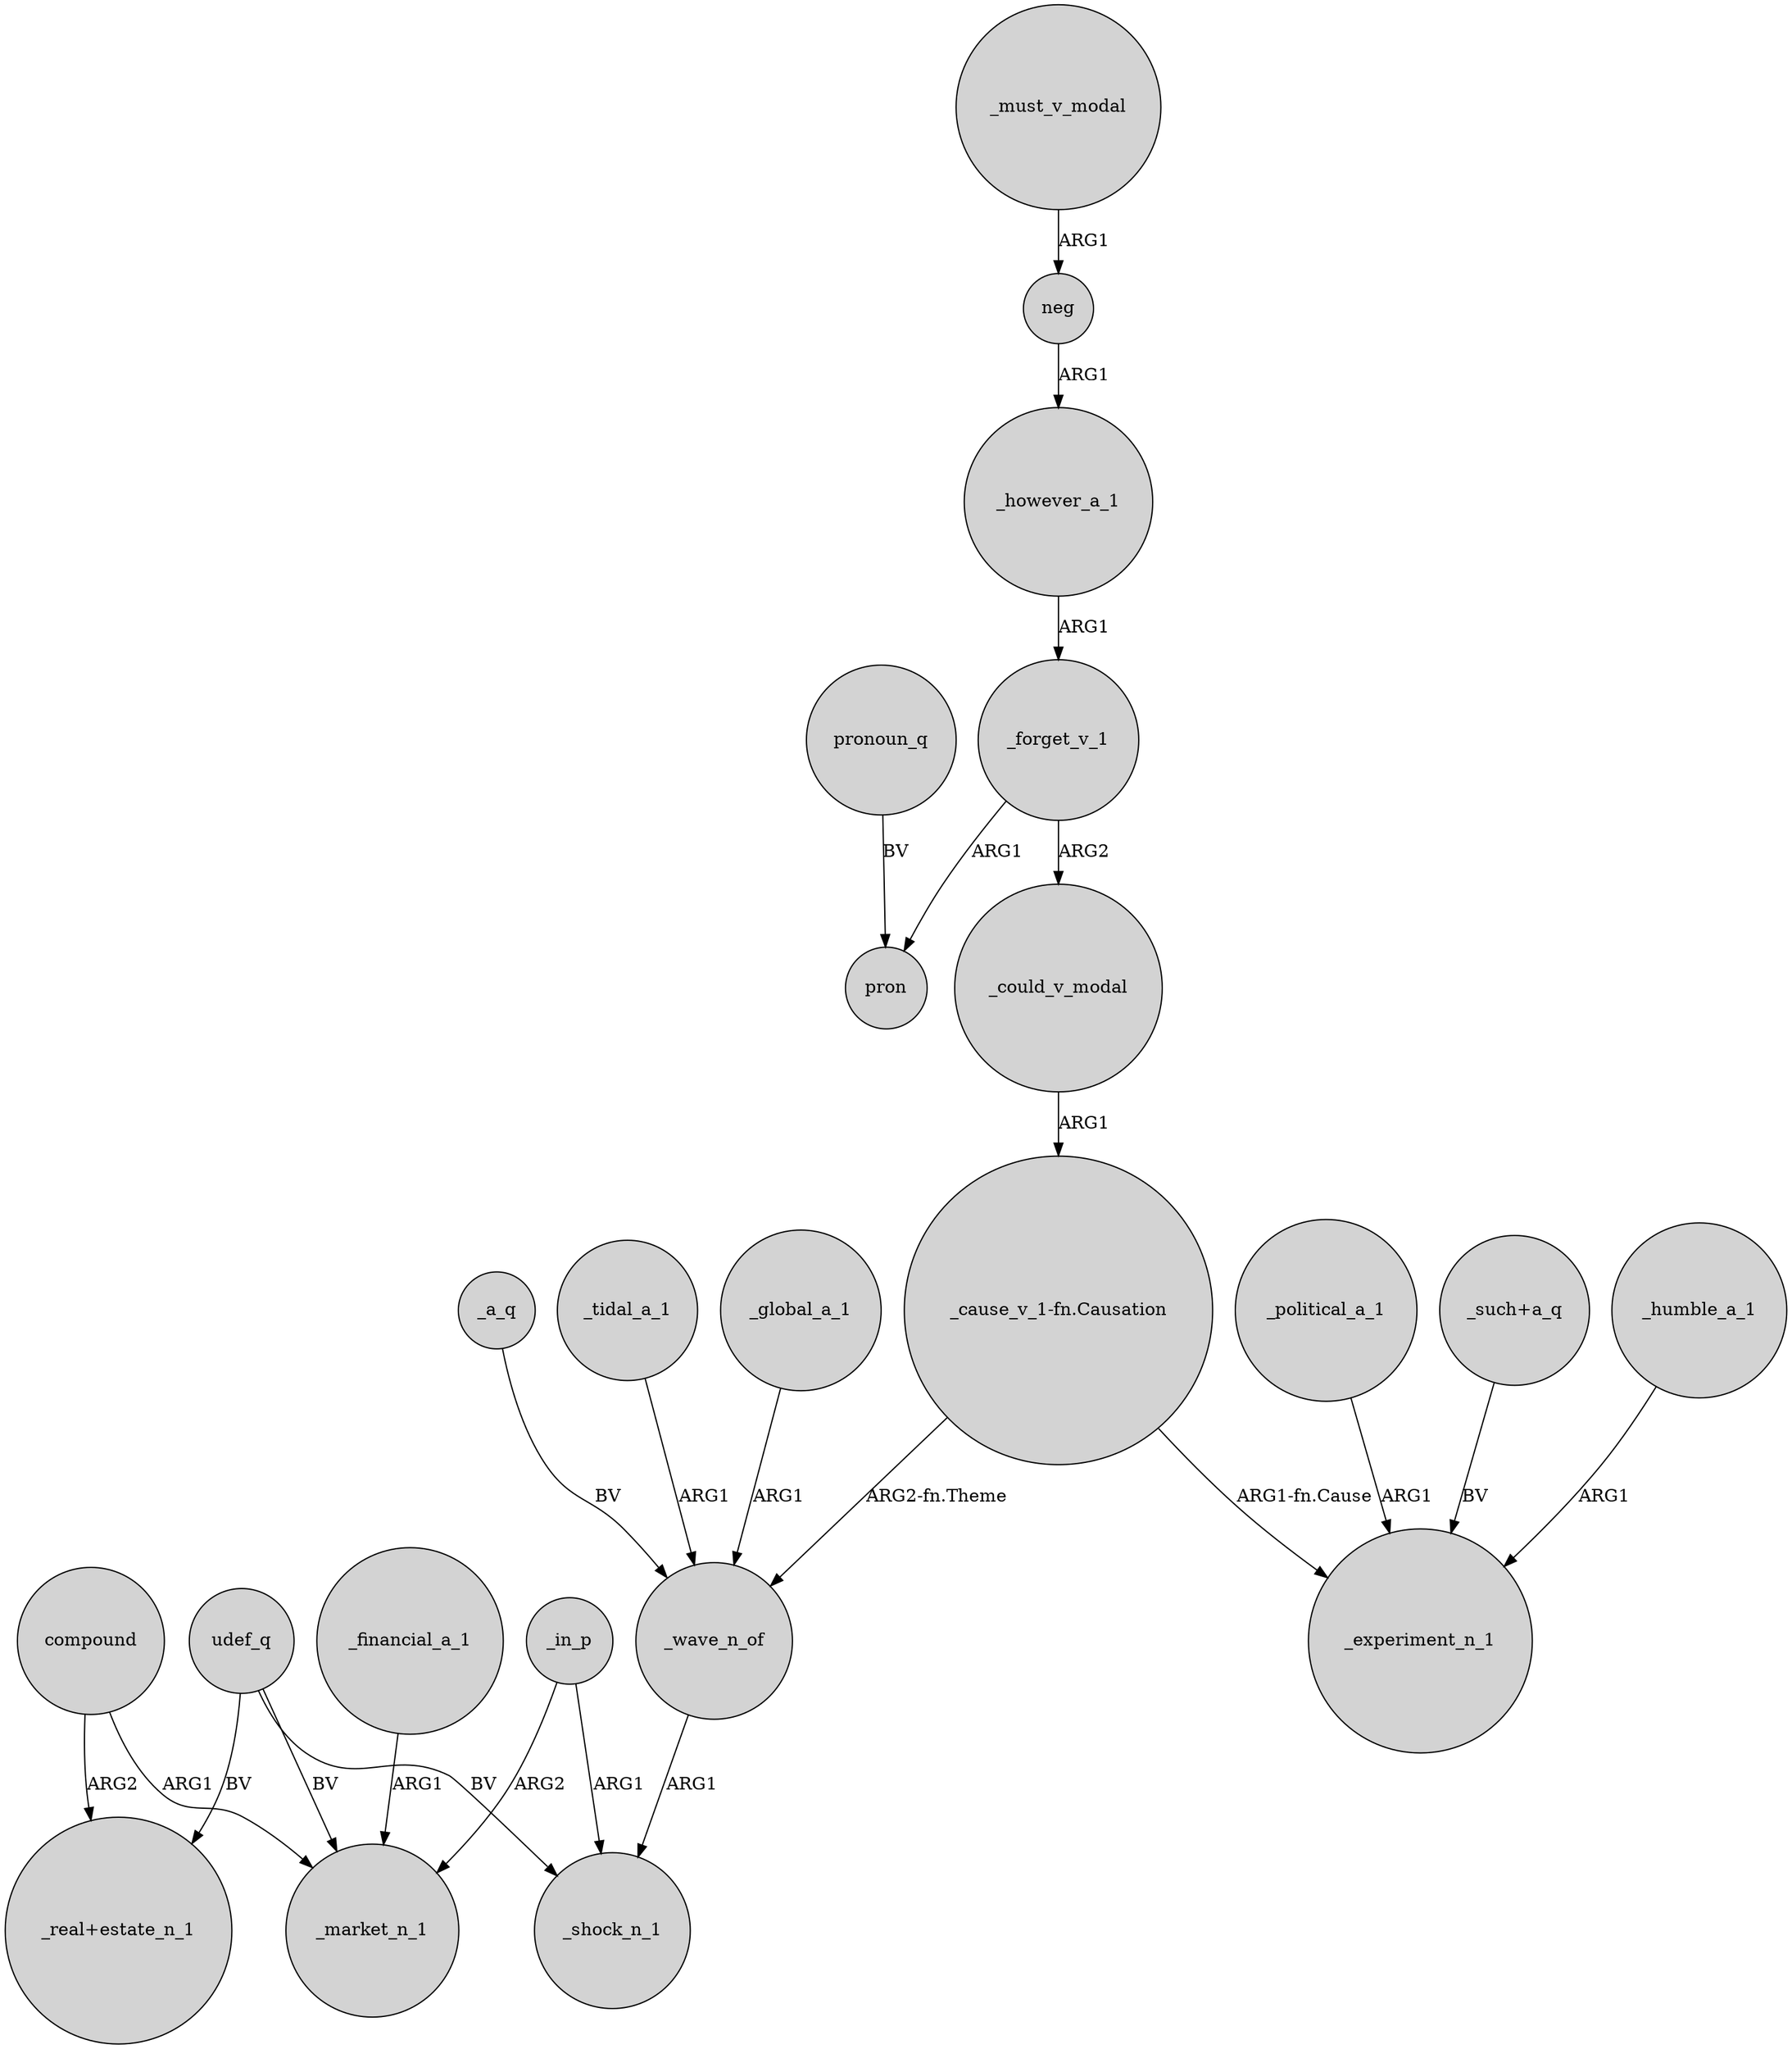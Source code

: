 digraph {
	node [shape=circle style=filled]
	_forget_v_1 -> _could_v_modal [label=ARG2]
	_global_a_1 -> _wave_n_of [label=ARG1]
	_forget_v_1 -> pron [label=ARG1]
	_wave_n_of -> _shock_n_1 [label=ARG1]
	_a_q -> _wave_n_of [label=BV]
	udef_q -> _market_n_1 [label=BV]
	neg -> _however_a_1 [label=ARG1]
	"_cause_v_1-fn.Causation" -> _wave_n_of [label="ARG2-fn.Theme"]
	_must_v_modal -> neg [label=ARG1]
	compound -> "_real+estate_n_1" [label=ARG2]
	pronoun_q -> pron [label=BV]
	_financial_a_1 -> _market_n_1 [label=ARG1]
	_political_a_1 -> _experiment_n_1 [label=ARG1]
	"_such+a_q" -> _experiment_n_1 [label=BV]
	_humble_a_1 -> _experiment_n_1 [label=ARG1]
	udef_q -> _shock_n_1 [label=BV]
	udef_q -> "_real+estate_n_1" [label=BV]
	_could_v_modal -> "_cause_v_1-fn.Causation" [label=ARG1]
	_tidal_a_1 -> _wave_n_of [label=ARG1]
	"_cause_v_1-fn.Causation" -> _experiment_n_1 [label="ARG1-fn.Cause"]
	_in_p -> _shock_n_1 [label=ARG1]
	_in_p -> _market_n_1 [label=ARG2]
	compound -> _market_n_1 [label=ARG1]
	_however_a_1 -> _forget_v_1 [label=ARG1]
}
